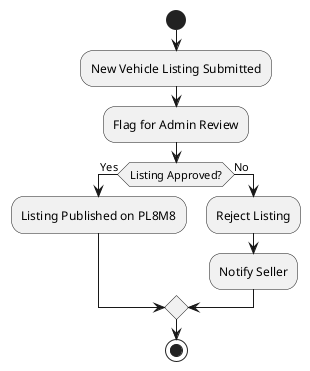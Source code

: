 @startuml
start
:New Vehicle Listing Submitted;
:Flag for Admin Review;
if (Listing Approved?) then (Yes)
  :Listing Published on PL8M8;
else (No)
  :Reject Listing;
  :Notify Seller;
endif
stop
@enduml